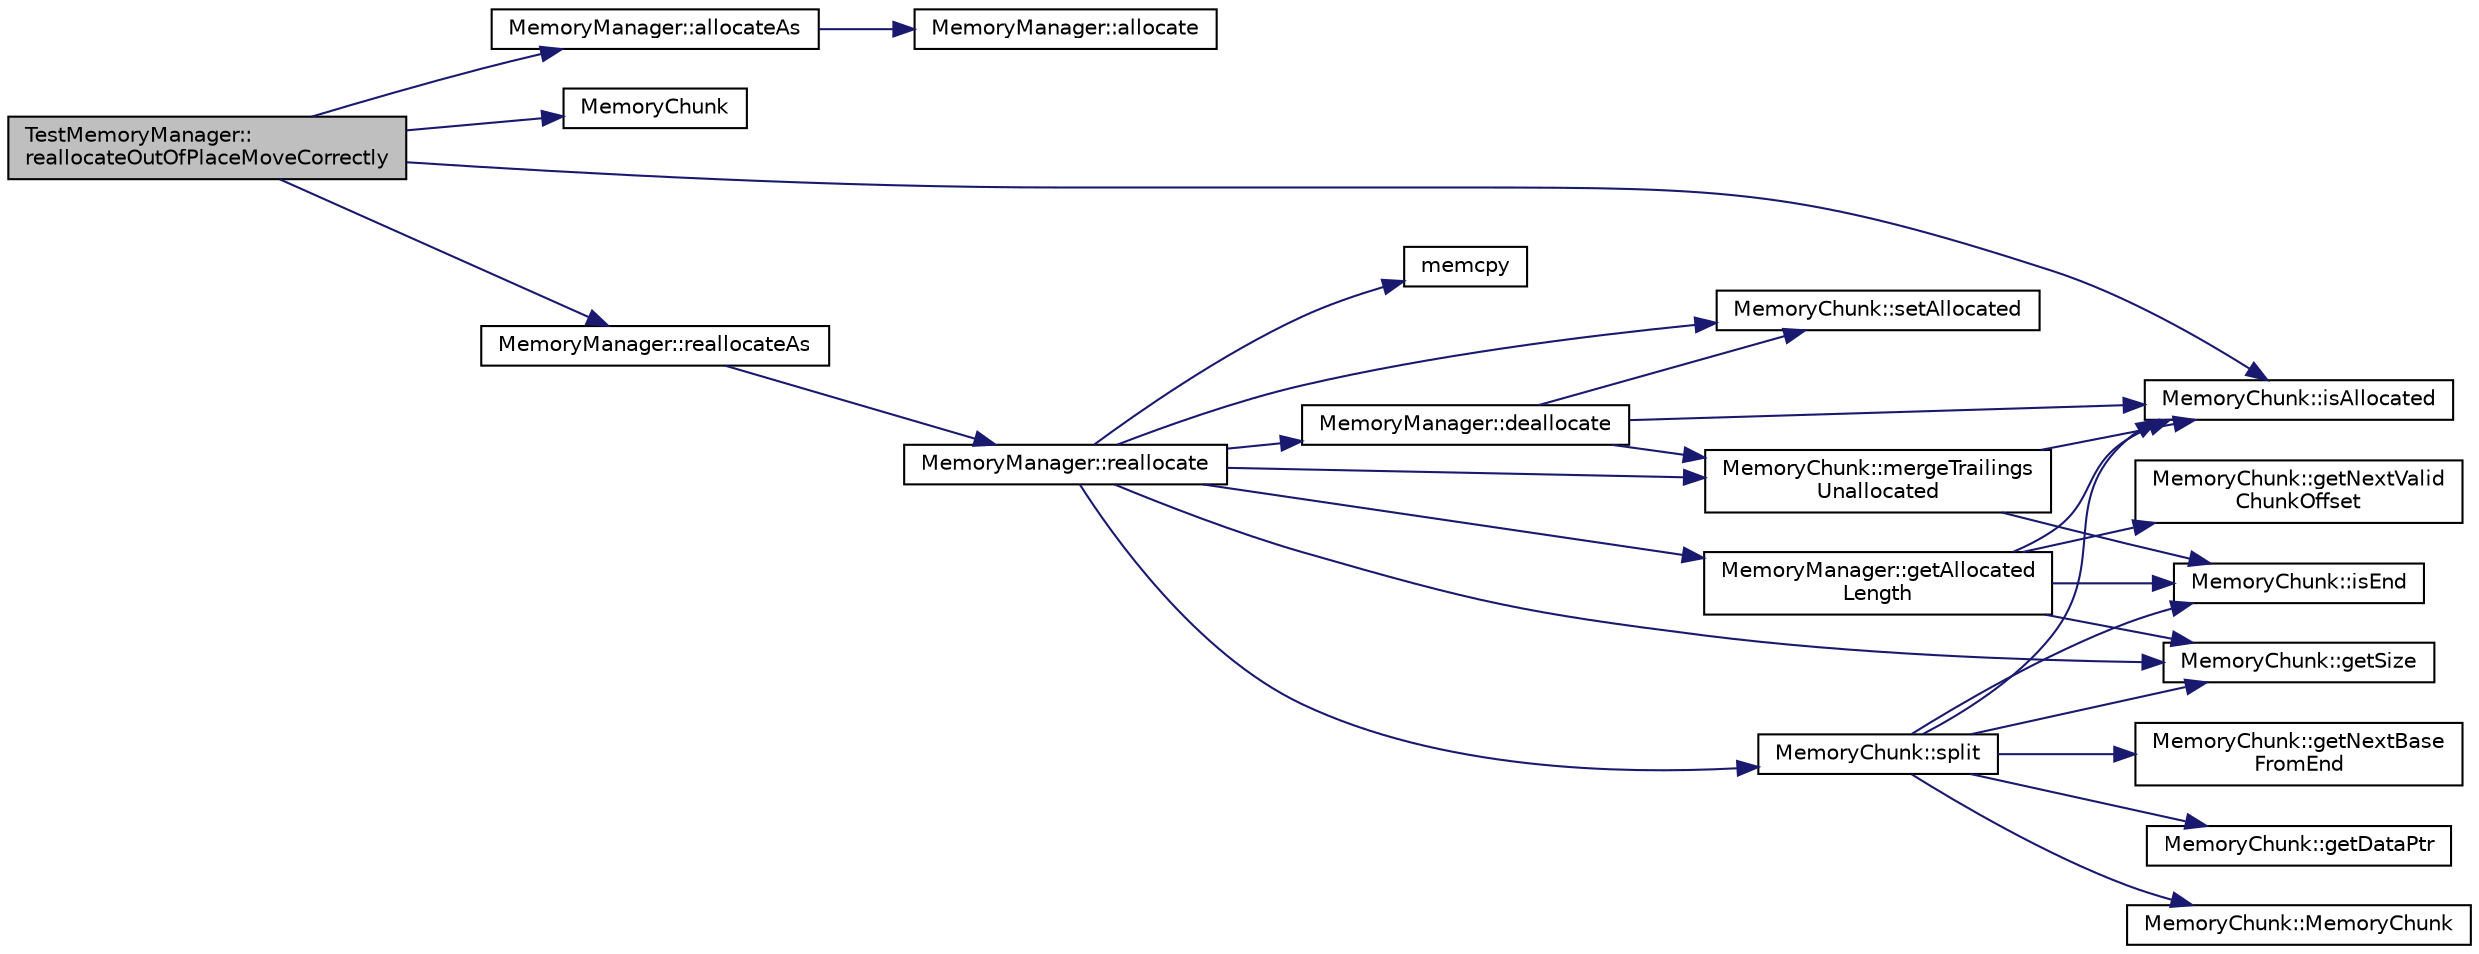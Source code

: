 digraph "TestMemoryManager::reallocateOutOfPlaceMoveCorrectly"
{
  edge [fontname="Helvetica",fontsize="10",labelfontname="Helvetica",labelfontsize="10"];
  node [fontname="Helvetica",fontsize="10",shape=record];
  rankdir="LR";
  Node86 [label="TestMemoryManager::\lreallocateOutOfPlaceMoveCorrectly",height=0.2,width=0.4,color="black", fillcolor="grey75", style="filled", fontcolor="black"];
  Node86 -> Node87 [color="midnightblue",fontsize="10",style="solid",fontname="Helvetica"];
  Node87 [label="MemoryManager::allocateAs",height=0.2,width=0.4,color="black", fillcolor="white", style="filled",URL="$d7/dff/class_memory_manager.html#a98db433aa911826282a28fedcb6e7a78"];
  Node87 -> Node88 [color="midnightblue",fontsize="10",style="solid",fontname="Helvetica"];
  Node88 [label="MemoryManager::allocate",height=0.2,width=0.4,color="black", fillcolor="white", style="filled",URL="$d7/dff/class_memory_manager.html#ac2881a6dbbd6c0312f05761718ac6f08"];
  Node86 -> Node89 [color="midnightblue",fontsize="10",style="solid",fontname="Helvetica"];
  Node89 [label="MemoryChunk",height=0.2,width=0.4,color="black", fillcolor="white", style="filled",URL="$d9/df6/_memory_chunk_8h.html#ab00b3724e742475821d4471ec24f4707"];
  Node86 -> Node90 [color="midnightblue",fontsize="10",style="solid",fontname="Helvetica"];
  Node90 [label="MemoryManager::reallocateAs",height=0.2,width=0.4,color="black", fillcolor="white", style="filled",URL="$d7/dff/class_memory_manager.html#a8b00309605d94f159b1a9b4a1b63e15f"];
  Node90 -> Node91 [color="midnightblue",fontsize="10",style="solid",fontname="Helvetica"];
  Node91 [label="MemoryManager::reallocate",height=0.2,width=0.4,color="black", fillcolor="white", style="filled",URL="$d7/dff/class_memory_manager.html#a17da19580dc9a1c21d4d1a6ca6674f6b"];
  Node91 -> Node92 [color="midnightblue",fontsize="10",style="solid",fontname="Helvetica"];
  Node92 [label="MemoryManager::deallocate",height=0.2,width=0.4,color="black", fillcolor="white", style="filled",URL="$d7/dff/class_memory_manager.html#a41a3c946c368918bdb6e4b441080fb8b"];
  Node92 -> Node93 [color="midnightblue",fontsize="10",style="solid",fontname="Helvetica"];
  Node93 [label="MemoryChunk::isAllocated",height=0.2,width=0.4,color="black", fillcolor="white", style="filled",URL="$d4/d1d/class_memory_chunk.html#ae4ec0a942bb577ece9a1ec0413ba829f"];
  Node92 -> Node94 [color="midnightblue",fontsize="10",style="solid",fontname="Helvetica"];
  Node94 [label="MemoryChunk::setAllocated",height=0.2,width=0.4,color="black", fillcolor="white", style="filled",URL="$d4/d1d/class_memory_chunk.html#ae1d0e05382c171f1720f5b3d0fc62eab"];
  Node92 -> Node95 [color="midnightblue",fontsize="10",style="solid",fontname="Helvetica"];
  Node95 [label="MemoryChunk::mergeTrailings\lUnallocated",height=0.2,width=0.4,color="black", fillcolor="white", style="filled",URL="$d4/d1d/class_memory_chunk.html#aaa4324b78e79aaf3c4ec5062d0bddba4"];
  Node95 -> Node93 [color="midnightblue",fontsize="10",style="solid",fontname="Helvetica"];
  Node95 -> Node96 [color="midnightblue",fontsize="10",style="solid",fontname="Helvetica"];
  Node96 [label="MemoryChunk::isEnd",height=0.2,width=0.4,color="black", fillcolor="white", style="filled",URL="$d4/d1d/class_memory_chunk.html#a77532081c761e7680970a9dcb0c29660"];
  Node91 -> Node97 [color="midnightblue",fontsize="10",style="solid",fontname="Helvetica"];
  Node97 [label="MemoryManager::getAllocated\lLength",height=0.2,width=0.4,color="black", fillcolor="white", style="filled",URL="$d7/dff/class_memory_manager.html#a6f9d398838761d0ad08090b40fffd863"];
  Node97 -> Node98 [color="midnightblue",fontsize="10",style="solid",fontname="Helvetica"];
  Node98 [label="MemoryChunk::getNextValid\lChunkOffset",height=0.2,width=0.4,color="black", fillcolor="white", style="filled",URL="$d4/d1d/class_memory_chunk.html#ade085feee596267aef1ab33cc47b8a2d"];
  Node97 -> Node96 [color="midnightblue",fontsize="10",style="solid",fontname="Helvetica"];
  Node97 -> Node93 [color="midnightblue",fontsize="10",style="solid",fontname="Helvetica"];
  Node97 -> Node99 [color="midnightblue",fontsize="10",style="solid",fontname="Helvetica"];
  Node99 [label="MemoryChunk::getSize",height=0.2,width=0.4,color="black", fillcolor="white", style="filled",URL="$d4/d1d/class_memory_chunk.html#aa112bc700f6a7ee7a97cb8821d55c701"];
  Node91 -> Node94 [color="midnightblue",fontsize="10",style="solid",fontname="Helvetica"];
  Node91 -> Node95 [color="midnightblue",fontsize="10",style="solid",fontname="Helvetica"];
  Node91 -> Node99 [color="midnightblue",fontsize="10",style="solid",fontname="Helvetica"];
  Node91 -> Node100 [color="midnightblue",fontsize="10",style="solid",fontname="Helvetica"];
  Node100 [label="MemoryChunk::split",height=0.2,width=0.4,color="black", fillcolor="white", style="filled",URL="$d4/d1d/class_memory_chunk.html#ae261e5561acf5a4e3c591b6b49e6a3bf"];
  Node100 -> Node96 [color="midnightblue",fontsize="10",style="solid",fontname="Helvetica"];
  Node100 -> Node93 [color="midnightblue",fontsize="10",style="solid",fontname="Helvetica"];
  Node100 -> Node99 [color="midnightblue",fontsize="10",style="solid",fontname="Helvetica"];
  Node100 -> Node101 [color="midnightblue",fontsize="10",style="solid",fontname="Helvetica"];
  Node101 [label="MemoryChunk::getDataPtr",height=0.2,width=0.4,color="black", fillcolor="white", style="filled",URL="$d4/d1d/class_memory_chunk.html#a76229a1376912890e4c358fec643d0eb"];
  Node100 -> Node102 [color="midnightblue",fontsize="10",style="solid",fontname="Helvetica"];
  Node102 [label="MemoryChunk::MemoryChunk",height=0.2,width=0.4,color="black", fillcolor="white", style="filled",URL="$d4/d1d/class_memory_chunk.html#aefec33edaebef2383fc1fa09be698433"];
  Node100 -> Node103 [color="midnightblue",fontsize="10",style="solid",fontname="Helvetica"];
  Node103 [label="MemoryChunk::getNextBase\lFromEnd",height=0.2,width=0.4,color="black", fillcolor="white", style="filled",URL="$d4/d1d/class_memory_chunk.html#ab2cca8d381c3167dae31bb4fdc23affc"];
  Node91 -> Node104 [color="midnightblue",fontsize="10",style="solid",fontname="Helvetica"];
  Node104 [label="memcpy",height=0.2,width=0.4,color="black", fillcolor="white", style="filled",URL="$d1/d56/memcpy_8cpp.html#ab68eb7b07f8ada1c6c8bde74731d3de7"];
  Node86 -> Node93 [color="midnightblue",fontsize="10",style="solid",fontname="Helvetica"];
}
